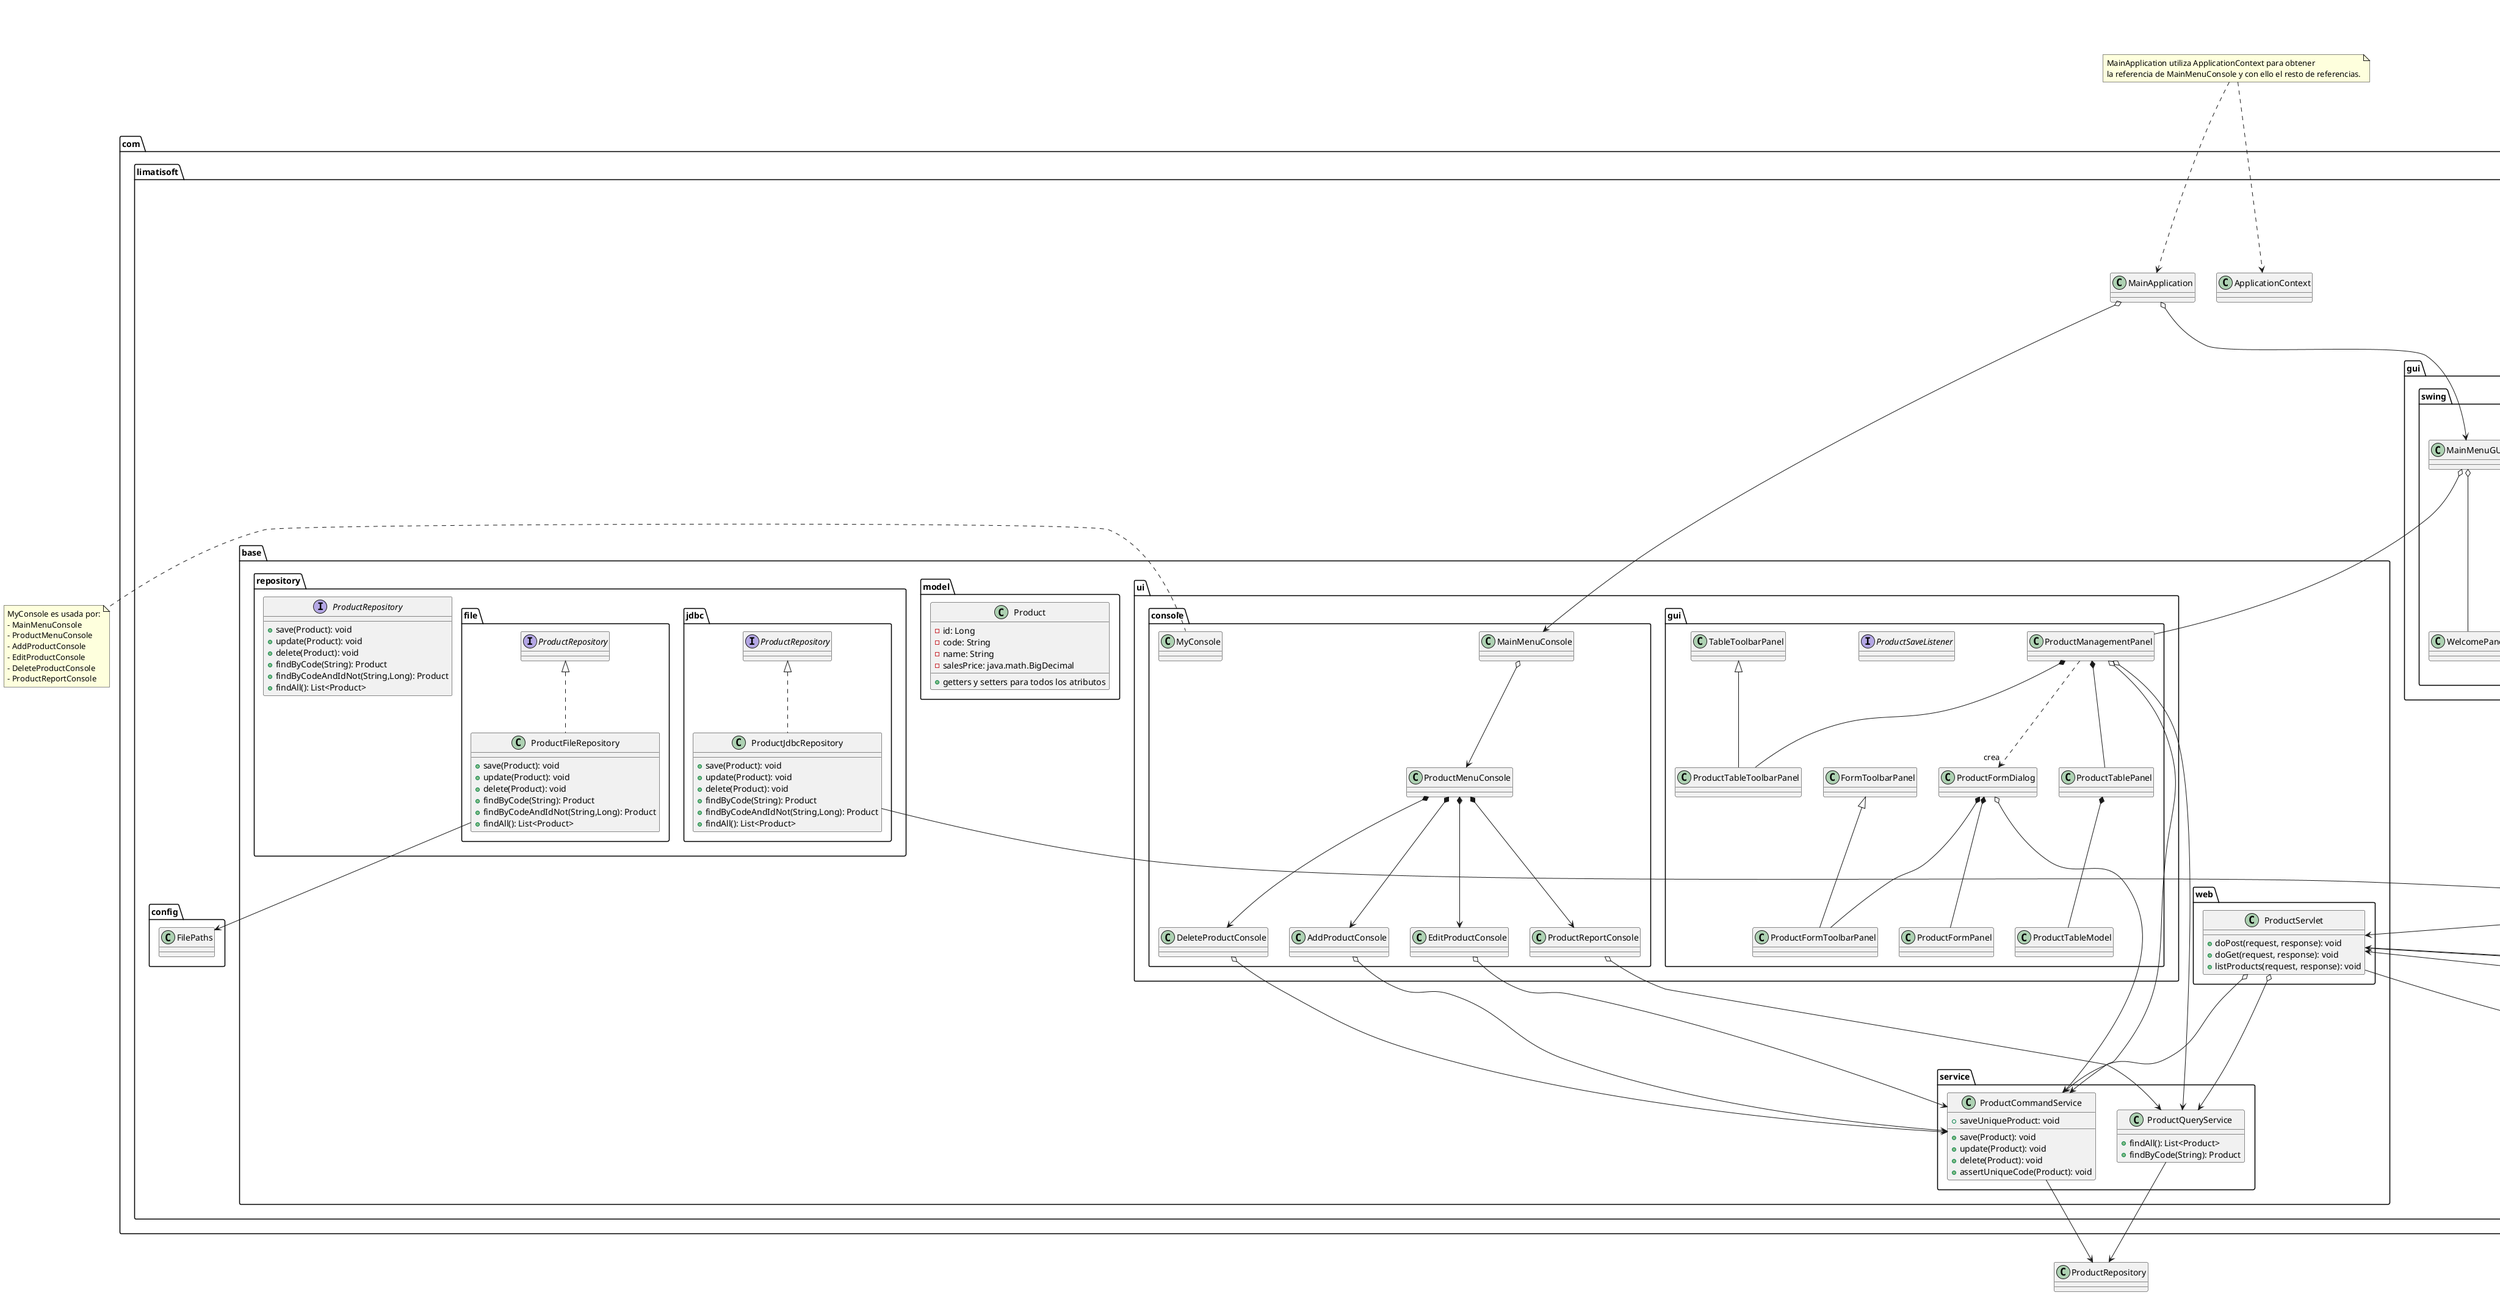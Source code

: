 @startuml
allowmixing
package "com.limatisoft" {
	class MainApplication 
	class ApplicationContext
}

package "com.limatisoft.base.ui.console" {
	class MyConsole
	class MainMenuConsole
	class ProductMenuConsole
	class AddProductConsole
	class EditProductConsole
	class DeleteProductConsole
	class ProductReportConsole
}
package "src/main/webapp" {
	artifact login.jsp {
	}
}

package "src/main/webapp/WEB-INF/jsp" {
	artifact welcome.jsp {
	}
}

package "src/main/webapp/WEB-INF/jsp/products" {
	artifact productList.jsp {
	}
	
	artifact productForm.jsp{
	} 
}

package "com.limatisoft.security.web" {
	class AuthServlet {
		+ doPost(request: HttpServletRequest, response: HttpServletResponse): void
	}
}

package "com.limatisoft.gui.swing" {
	class MainMenuGUI
	class WelcomePanel
}


package "com.limatisoft.gui.swing.components" {
	class FormattedDecimalField 
	class FormToolbarPanel
	class TableToolbarPanel
	class ToastDialog 
}

package "com.limatisoft.base.ui.gui" {
	class ProductFormDialog
	class ProductFormPanel
	class ProductFormToolbarPanel extends FormToolbarPanel
	class ProductManagementPanel
	interface ProductSaveListener
	class ProductTablePanel{
	}
	class ProductTableModel{
	}
	class ProductTableToolbarPanel extends TableToolbarPanel
}

package "com.limatisoft.base.web" {
	class ProductServlet{ 
		+ doPost(request, response): void
		+ doGet(request, response): void
		+ listProducts(request, response): void
	}
}

note left of MyConsole
  MyConsole es usada por:
  - MainMenuConsole
  - ProductMenuConsole
  - AddProductConsole
  - EditProductConsole
  - DeleteProductConsole
  - ProductReportConsole
end note

note as N1MainApplicationApplicationContext
	MainApplication utiliza ApplicationContext para obtener
	la referencia de MainMenuConsole y con ello el resto de referencias.
end note
    
package "com.limatisoft.base.service" {
	class ProductCommandService{
		+ save(Product): void
	    + update(Product): void
	    + delete(Product): void
	    + saveUniqueProduct: void
	    + assertUniqueCode(Product): void
	}
	class ProductQueryService {
    	+ findAll(): List<Product>
    	+ findByCode(String): Product
	}
	
}

package "com.limatisoft.security.service" {
	class AuthService {
		+ authenticate(login: String, password: String): User
	}
	
	class AuthorizationService {
		+ checkPermission(userId: Long, permission: String): boolean
	}
}

package "com.limatisoft.base.model" {
	class Product {
	    - id: Long 
	    - code: String
	    - name: String
	    - salesPrice: java.math.BigDecimal
	     {method} +getters y setters para todos los atributos
	}
} 

package "com.limatisoft.security.model" {
	class User {
	    - id: Long 
	    - login: String
	    - password: String
	    - isActive: Boolean
	     {method} +getters y setters para todos los atributos
	}
} 

package "com.limatisoft.base.repository" {
	interface ProductRepository{
		+ save(Product): void
		+ update(Product): void
		+ delete(Product): void
	    + findByCode(String): Product
	    + findByCodeAndIdNot(String,Long): Product
	    + findAll(): List<Product>
	}

	package "com.limatisoft.base.repository.file" {
		class ProductFileRepository implements ProductRepository{
			+ save(Product): void
			+ update(Product): void
			+ delete(Product): void
		    + findByCode(String): Product
		    + findByCodeAndIdNot(String,Long): Product
		    + findAll(): List<Product>
		}
	}
	
	package "com.limatisoft.base.repository.jdbc" {
		class ProductJdbcRepository implements ProductRepository{
			+ save(Product): void
			+ update(Product): void
			+ delete(Product): void
		    + findByCode(String): Product
		    + findByCodeAndIdNot(String,Long): Product
		    + findAll(): List<Product>
		}
	}
}


package "com.limatisoft.security.repository" {
	interface AuthRepository {
		+ findByLoginAndPassword(login: String, password: String): User
	}
	
	interface AuthorizationRepository {
		+ getPermissionsByUserId(userId: Long): List<String>
		+ hasPermission(userId: Long, permission: String): boolean
	}

	package "com.limatisoft.security.repository.jdbc" {
		class AuthJdbcRepository implements AuthRepository{
			+ findByLoginAndPassword(login: String, password: String): User
		}
	}
}

package "com.limatisoft.db" {
	class DatabaseConnectionManager 
}

package "com.limatisoft.config" {
	class FilePaths 
}
 
database DB

MainApplication o--> MainMenuConsole
MainMenuConsole o--> ProductMenuConsole
ProductMenuConsole *--> AddProductConsole
ProductMenuConsole *--> EditProductConsole
ProductMenuConsole *--> DeleteProductConsole
ProductMenuConsole *--> ProductReportConsole
AddProductConsole o--> ProductCommandService
EditProductConsole o--> ProductCommandService

DeleteProductConsole o--> ProductCommandService
ProductReportConsole o--> ProductQueryService
ProductCommandService --> ProductRepository
ProductQueryService --> ProductRepository
ProductJdbcRepository --> DatabaseConnectionManager
ProductFileRepository --> FilePaths
N1MainApplicationApplicationContext ..> MainApplication 
N1MainApplicationApplicationContext ..> ApplicationContext

MainApplication o--> MainMenuGUI
MainMenuGUI o-- WelcomePanel
MainMenuGUI o-- ProductManagementPanel
ProductFormDialog *-- ProductFormPanel
ProductFormDialog *-- ProductFormToolbarPanel
ProductManagementPanel *-- ProductTablePanel
ProductManagementPanel *-- ProductTableToolbarPanel
ProductTablePanel *-- ProductTableModel
ProductManagementPanel ..> "crea" ProductFormDialog

ProductManagementPanel o--> ProductCommandService
ProductManagementPanel o--> ProductQueryService
ProductFormDialog o--> ProductCommandService

AuthServlet o--> AuthService
AuthService --> AuthRepository


DatabaseConnectionManager --> DB 


login.jsp --> AuthServlet : "POST /auth"
AuthServlet --> welcome.jsp : "<<forward>>"
welcome.jsp --> ProductServlet : "GET /products?action=list"
productList.jsp --> ProductServlet : "GET /products?action=new\nGET /products?action=edit&id={productId}"
ProductServlet --> productList.jsp : "<<forward>> \nde action=list\nattributes=\nproductList\n\nde action=save"
ProductServlet --> productForm.jsp : "<<forward>> \nde action=new\n\nde action=edit"
productForm.jsp --> ProductServlet : "POST /products?action=save"
ProductServlet o--> ProductQueryService
ProductServlet o--> ProductCommandService
@enduml
